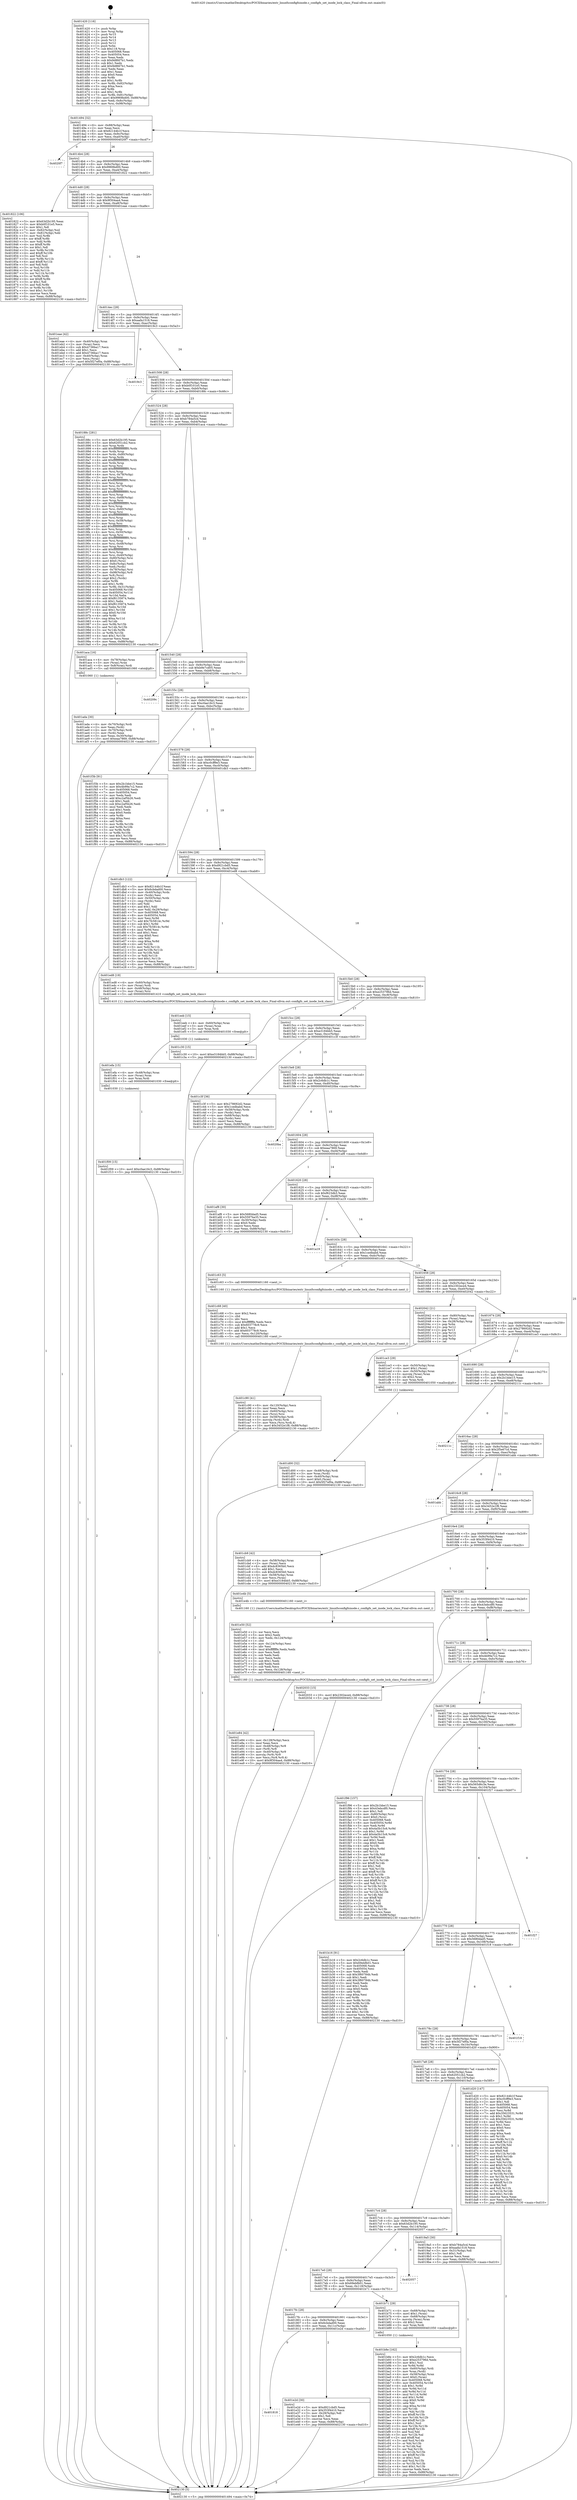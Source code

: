 digraph "0x401420" {
  label = "0x401420 (/mnt/c/Users/mathe/Desktop/tcc/POCII/binaries/extr_linuxfsconfigfsinode.c_configfs_set_inode_lock_class_Final-ollvm.out::main(0))"
  labelloc = "t"
  node[shape=record]

  Entry [label="",width=0.3,height=0.3,shape=circle,fillcolor=black,style=filled]
  "0x401494" [label="{
     0x401494 [32]\l
     | [instrs]\l
     &nbsp;&nbsp;0x401494 \<+6\>: mov -0x88(%rbp),%eax\l
     &nbsp;&nbsp;0x40149a \<+2\>: mov %eax,%ecx\l
     &nbsp;&nbsp;0x40149c \<+6\>: sub $0x82144b1f,%ecx\l
     &nbsp;&nbsp;0x4014a2 \<+6\>: mov %eax,-0x9c(%rbp)\l
     &nbsp;&nbsp;0x4014a8 \<+6\>: mov %ecx,-0xa0(%rbp)\l
     &nbsp;&nbsp;0x4014ae \<+6\>: je 00000000004020f7 \<main+0xcd7\>\l
  }"]
  "0x4020f7" [label="{
     0x4020f7\l
  }", style=dashed]
  "0x4014b4" [label="{
     0x4014b4 [28]\l
     | [instrs]\l
     &nbsp;&nbsp;0x4014b4 \<+5\>: jmp 00000000004014b9 \<main+0x99\>\l
     &nbsp;&nbsp;0x4014b9 \<+6\>: mov -0x9c(%rbp),%eax\l
     &nbsp;&nbsp;0x4014bf \<+5\>: sub $0x9969bd00,%eax\l
     &nbsp;&nbsp;0x4014c4 \<+6\>: mov %eax,-0xa4(%rbp)\l
     &nbsp;&nbsp;0x4014ca \<+6\>: je 0000000000401822 \<main+0x402\>\l
  }"]
  Exit [label="",width=0.3,height=0.3,shape=circle,fillcolor=black,style=filled,peripheries=2]
  "0x401822" [label="{
     0x401822 [106]\l
     | [instrs]\l
     &nbsp;&nbsp;0x401822 \<+5\>: mov $0x63d2b195,%eax\l
     &nbsp;&nbsp;0x401827 \<+5\>: mov $0xb0f101e5,%ecx\l
     &nbsp;&nbsp;0x40182c \<+2\>: mov $0x1,%dl\l
     &nbsp;&nbsp;0x40182e \<+7\>: mov -0x82(%rbp),%sil\l
     &nbsp;&nbsp;0x401835 \<+7\>: mov -0x81(%rbp),%dil\l
     &nbsp;&nbsp;0x40183c \<+3\>: mov %sil,%r8b\l
     &nbsp;&nbsp;0x40183f \<+4\>: xor $0xff,%r8b\l
     &nbsp;&nbsp;0x401843 \<+3\>: mov %dil,%r9b\l
     &nbsp;&nbsp;0x401846 \<+4\>: xor $0xff,%r9b\l
     &nbsp;&nbsp;0x40184a \<+3\>: xor $0x1,%dl\l
     &nbsp;&nbsp;0x40184d \<+3\>: mov %r8b,%r10b\l
     &nbsp;&nbsp;0x401850 \<+4\>: and $0xff,%r10b\l
     &nbsp;&nbsp;0x401854 \<+3\>: and %dl,%sil\l
     &nbsp;&nbsp;0x401857 \<+3\>: mov %r9b,%r11b\l
     &nbsp;&nbsp;0x40185a \<+4\>: and $0xff,%r11b\l
     &nbsp;&nbsp;0x40185e \<+3\>: and %dl,%dil\l
     &nbsp;&nbsp;0x401861 \<+3\>: or %sil,%r10b\l
     &nbsp;&nbsp;0x401864 \<+3\>: or %dil,%r11b\l
     &nbsp;&nbsp;0x401867 \<+3\>: xor %r11b,%r10b\l
     &nbsp;&nbsp;0x40186a \<+3\>: or %r9b,%r8b\l
     &nbsp;&nbsp;0x40186d \<+4\>: xor $0xff,%r8b\l
     &nbsp;&nbsp;0x401871 \<+3\>: or $0x1,%dl\l
     &nbsp;&nbsp;0x401874 \<+3\>: and %dl,%r8b\l
     &nbsp;&nbsp;0x401877 \<+3\>: or %r8b,%r10b\l
     &nbsp;&nbsp;0x40187a \<+4\>: test $0x1,%r10b\l
     &nbsp;&nbsp;0x40187e \<+3\>: cmovne %ecx,%eax\l
     &nbsp;&nbsp;0x401881 \<+6\>: mov %eax,-0x88(%rbp)\l
     &nbsp;&nbsp;0x401887 \<+5\>: jmp 0000000000402130 \<main+0xd10\>\l
  }"]
  "0x4014d0" [label="{
     0x4014d0 [28]\l
     | [instrs]\l
     &nbsp;&nbsp;0x4014d0 \<+5\>: jmp 00000000004014d5 \<main+0xb5\>\l
     &nbsp;&nbsp;0x4014d5 \<+6\>: mov -0x9c(%rbp),%eax\l
     &nbsp;&nbsp;0x4014db \<+5\>: sub $0x9f304aa4,%eax\l
     &nbsp;&nbsp;0x4014e0 \<+6\>: mov %eax,-0xa8(%rbp)\l
     &nbsp;&nbsp;0x4014e6 \<+6\>: je 0000000000401eae \<main+0xa8e\>\l
  }"]
  "0x402130" [label="{
     0x402130 [5]\l
     | [instrs]\l
     &nbsp;&nbsp;0x402130 \<+5\>: jmp 0000000000401494 \<main+0x74\>\l
  }"]
  "0x401420" [label="{
     0x401420 [116]\l
     | [instrs]\l
     &nbsp;&nbsp;0x401420 \<+1\>: push %rbp\l
     &nbsp;&nbsp;0x401421 \<+3\>: mov %rsp,%rbp\l
     &nbsp;&nbsp;0x401424 \<+2\>: push %r15\l
     &nbsp;&nbsp;0x401426 \<+2\>: push %r14\l
     &nbsp;&nbsp;0x401428 \<+2\>: push %r13\l
     &nbsp;&nbsp;0x40142a \<+2\>: push %r12\l
     &nbsp;&nbsp;0x40142c \<+1\>: push %rbx\l
     &nbsp;&nbsp;0x40142d \<+7\>: sub $0x118,%rsp\l
     &nbsp;&nbsp;0x401434 \<+7\>: mov 0x405068,%eax\l
     &nbsp;&nbsp;0x40143b \<+7\>: mov 0x405054,%ecx\l
     &nbsp;&nbsp;0x401442 \<+2\>: mov %eax,%edx\l
     &nbsp;&nbsp;0x401444 \<+6\>: sub $0x9d8fd7b1,%edx\l
     &nbsp;&nbsp;0x40144a \<+3\>: sub $0x1,%edx\l
     &nbsp;&nbsp;0x40144d \<+6\>: add $0x9d8fd7b1,%edx\l
     &nbsp;&nbsp;0x401453 \<+3\>: imul %edx,%eax\l
     &nbsp;&nbsp;0x401456 \<+3\>: and $0x1,%eax\l
     &nbsp;&nbsp;0x401459 \<+3\>: cmp $0x0,%eax\l
     &nbsp;&nbsp;0x40145c \<+4\>: sete %r8b\l
     &nbsp;&nbsp;0x401460 \<+4\>: and $0x1,%r8b\l
     &nbsp;&nbsp;0x401464 \<+7\>: mov %r8b,-0x82(%rbp)\l
     &nbsp;&nbsp;0x40146b \<+3\>: cmp $0xa,%ecx\l
     &nbsp;&nbsp;0x40146e \<+4\>: setl %r8b\l
     &nbsp;&nbsp;0x401472 \<+4\>: and $0x1,%r8b\l
     &nbsp;&nbsp;0x401476 \<+7\>: mov %r8b,-0x81(%rbp)\l
     &nbsp;&nbsp;0x40147d \<+10\>: movl $0x9969bd00,-0x88(%rbp)\l
     &nbsp;&nbsp;0x401487 \<+6\>: mov %edi,-0x8c(%rbp)\l
     &nbsp;&nbsp;0x40148d \<+7\>: mov %rsi,-0x98(%rbp)\l
  }"]
  "0x401f09" [label="{
     0x401f09 [15]\l
     | [instrs]\l
     &nbsp;&nbsp;0x401f09 \<+10\>: movl $0xc0ae16c3,-0x88(%rbp)\l
     &nbsp;&nbsp;0x401f13 \<+5\>: jmp 0000000000402130 \<main+0xd10\>\l
  }"]
  "0x401eae" [label="{
     0x401eae [42]\l
     | [instrs]\l
     &nbsp;&nbsp;0x401eae \<+4\>: mov -0x40(%rbp),%rax\l
     &nbsp;&nbsp;0x401eb2 \<+2\>: mov (%rax),%ecx\l
     &nbsp;&nbsp;0x401eb4 \<+6\>: sub $0x4736ba17,%ecx\l
     &nbsp;&nbsp;0x401eba \<+3\>: add $0x1,%ecx\l
     &nbsp;&nbsp;0x401ebd \<+6\>: add $0x4736ba17,%ecx\l
     &nbsp;&nbsp;0x401ec3 \<+4\>: mov -0x40(%rbp),%rax\l
     &nbsp;&nbsp;0x401ec7 \<+2\>: mov %ecx,(%rax)\l
     &nbsp;&nbsp;0x401ec9 \<+10\>: movl $0x5f27ef0a,-0x88(%rbp)\l
     &nbsp;&nbsp;0x401ed3 \<+5\>: jmp 0000000000402130 \<main+0xd10\>\l
  }"]
  "0x4014ec" [label="{
     0x4014ec [28]\l
     | [instrs]\l
     &nbsp;&nbsp;0x4014ec \<+5\>: jmp 00000000004014f1 \<main+0xd1\>\l
     &nbsp;&nbsp;0x4014f1 \<+6\>: mov -0x9c(%rbp),%eax\l
     &nbsp;&nbsp;0x4014f7 \<+5\>: sub $0xaafa1518,%eax\l
     &nbsp;&nbsp;0x4014fc \<+6\>: mov %eax,-0xac(%rbp)\l
     &nbsp;&nbsp;0x401502 \<+6\>: je 00000000004019c3 \<main+0x5a3\>\l
  }"]
  "0x401efa" [label="{
     0x401efa [15]\l
     | [instrs]\l
     &nbsp;&nbsp;0x401efa \<+4\>: mov -0x48(%rbp),%rax\l
     &nbsp;&nbsp;0x401efe \<+3\>: mov (%rax),%rax\l
     &nbsp;&nbsp;0x401f01 \<+3\>: mov %rax,%rdi\l
     &nbsp;&nbsp;0x401f04 \<+5\>: call 0000000000401030 \<free@plt\>\l
     | [calls]\l
     &nbsp;&nbsp;0x401030 \{1\} (unknown)\l
  }"]
  "0x4019c3" [label="{
     0x4019c3\l
  }", style=dashed]
  "0x401508" [label="{
     0x401508 [28]\l
     | [instrs]\l
     &nbsp;&nbsp;0x401508 \<+5\>: jmp 000000000040150d \<main+0xed\>\l
     &nbsp;&nbsp;0x40150d \<+6\>: mov -0x9c(%rbp),%eax\l
     &nbsp;&nbsp;0x401513 \<+5\>: sub $0xb0f101e5,%eax\l
     &nbsp;&nbsp;0x401518 \<+6\>: mov %eax,-0xb0(%rbp)\l
     &nbsp;&nbsp;0x40151e \<+6\>: je 000000000040188c \<main+0x46c\>\l
  }"]
  "0x401eeb" [label="{
     0x401eeb [15]\l
     | [instrs]\l
     &nbsp;&nbsp;0x401eeb \<+4\>: mov -0x60(%rbp),%rax\l
     &nbsp;&nbsp;0x401eef \<+3\>: mov (%rax),%rax\l
     &nbsp;&nbsp;0x401ef2 \<+3\>: mov %rax,%rdi\l
     &nbsp;&nbsp;0x401ef5 \<+5\>: call 0000000000401030 \<free@plt\>\l
     | [calls]\l
     &nbsp;&nbsp;0x401030 \{1\} (unknown)\l
  }"]
  "0x40188c" [label="{
     0x40188c [281]\l
     | [instrs]\l
     &nbsp;&nbsp;0x40188c \<+5\>: mov $0x63d2b195,%eax\l
     &nbsp;&nbsp;0x401891 \<+5\>: mov $0x62051cb2,%ecx\l
     &nbsp;&nbsp;0x401896 \<+3\>: mov %rsp,%rdx\l
     &nbsp;&nbsp;0x401899 \<+4\>: add $0xfffffffffffffff0,%rdx\l
     &nbsp;&nbsp;0x40189d \<+3\>: mov %rdx,%rsp\l
     &nbsp;&nbsp;0x4018a0 \<+4\>: mov %rdx,-0x80(%rbp)\l
     &nbsp;&nbsp;0x4018a4 \<+3\>: mov %rsp,%rdx\l
     &nbsp;&nbsp;0x4018a7 \<+4\>: add $0xfffffffffffffff0,%rdx\l
     &nbsp;&nbsp;0x4018ab \<+3\>: mov %rdx,%rsp\l
     &nbsp;&nbsp;0x4018ae \<+3\>: mov %rsp,%rsi\l
     &nbsp;&nbsp;0x4018b1 \<+4\>: add $0xfffffffffffffff0,%rsi\l
     &nbsp;&nbsp;0x4018b5 \<+3\>: mov %rsi,%rsp\l
     &nbsp;&nbsp;0x4018b8 \<+4\>: mov %rsi,-0x78(%rbp)\l
     &nbsp;&nbsp;0x4018bc \<+3\>: mov %rsp,%rsi\l
     &nbsp;&nbsp;0x4018bf \<+4\>: add $0xfffffffffffffff0,%rsi\l
     &nbsp;&nbsp;0x4018c3 \<+3\>: mov %rsi,%rsp\l
     &nbsp;&nbsp;0x4018c6 \<+4\>: mov %rsi,-0x70(%rbp)\l
     &nbsp;&nbsp;0x4018ca \<+3\>: mov %rsp,%rsi\l
     &nbsp;&nbsp;0x4018cd \<+4\>: add $0xfffffffffffffff0,%rsi\l
     &nbsp;&nbsp;0x4018d1 \<+3\>: mov %rsi,%rsp\l
     &nbsp;&nbsp;0x4018d4 \<+4\>: mov %rsi,-0x68(%rbp)\l
     &nbsp;&nbsp;0x4018d8 \<+3\>: mov %rsp,%rsi\l
     &nbsp;&nbsp;0x4018db \<+4\>: add $0xfffffffffffffff0,%rsi\l
     &nbsp;&nbsp;0x4018df \<+3\>: mov %rsi,%rsp\l
     &nbsp;&nbsp;0x4018e2 \<+4\>: mov %rsi,-0x60(%rbp)\l
     &nbsp;&nbsp;0x4018e6 \<+3\>: mov %rsp,%rsi\l
     &nbsp;&nbsp;0x4018e9 \<+4\>: add $0xfffffffffffffff0,%rsi\l
     &nbsp;&nbsp;0x4018ed \<+3\>: mov %rsi,%rsp\l
     &nbsp;&nbsp;0x4018f0 \<+4\>: mov %rsi,-0x58(%rbp)\l
     &nbsp;&nbsp;0x4018f4 \<+3\>: mov %rsp,%rsi\l
     &nbsp;&nbsp;0x4018f7 \<+4\>: add $0xfffffffffffffff0,%rsi\l
     &nbsp;&nbsp;0x4018fb \<+3\>: mov %rsi,%rsp\l
     &nbsp;&nbsp;0x4018fe \<+4\>: mov %rsi,-0x50(%rbp)\l
     &nbsp;&nbsp;0x401902 \<+3\>: mov %rsp,%rsi\l
     &nbsp;&nbsp;0x401905 \<+4\>: add $0xfffffffffffffff0,%rsi\l
     &nbsp;&nbsp;0x401909 \<+3\>: mov %rsi,%rsp\l
     &nbsp;&nbsp;0x40190c \<+4\>: mov %rsi,-0x48(%rbp)\l
     &nbsp;&nbsp;0x401910 \<+3\>: mov %rsp,%rsi\l
     &nbsp;&nbsp;0x401913 \<+4\>: add $0xfffffffffffffff0,%rsi\l
     &nbsp;&nbsp;0x401917 \<+3\>: mov %rsi,%rsp\l
     &nbsp;&nbsp;0x40191a \<+4\>: mov %rsi,-0x40(%rbp)\l
     &nbsp;&nbsp;0x40191e \<+4\>: mov -0x80(%rbp),%rsi\l
     &nbsp;&nbsp;0x401922 \<+6\>: movl $0x0,(%rsi)\l
     &nbsp;&nbsp;0x401928 \<+6\>: mov -0x8c(%rbp),%edi\l
     &nbsp;&nbsp;0x40192e \<+2\>: mov %edi,(%rdx)\l
     &nbsp;&nbsp;0x401930 \<+4\>: mov -0x78(%rbp),%rsi\l
     &nbsp;&nbsp;0x401934 \<+7\>: mov -0x98(%rbp),%r8\l
     &nbsp;&nbsp;0x40193b \<+3\>: mov %r8,(%rsi)\l
     &nbsp;&nbsp;0x40193e \<+3\>: cmpl $0x2,(%rdx)\l
     &nbsp;&nbsp;0x401941 \<+4\>: setne %r9b\l
     &nbsp;&nbsp;0x401945 \<+4\>: and $0x1,%r9b\l
     &nbsp;&nbsp;0x401949 \<+4\>: mov %r9b,-0x31(%rbp)\l
     &nbsp;&nbsp;0x40194d \<+8\>: mov 0x405068,%r10d\l
     &nbsp;&nbsp;0x401955 \<+8\>: mov 0x405054,%r11d\l
     &nbsp;&nbsp;0x40195d \<+3\>: mov %r10d,%ebx\l
     &nbsp;&nbsp;0x401960 \<+6\>: add $0xf6135874,%ebx\l
     &nbsp;&nbsp;0x401966 \<+3\>: sub $0x1,%ebx\l
     &nbsp;&nbsp;0x401969 \<+6\>: sub $0xf6135874,%ebx\l
     &nbsp;&nbsp;0x40196f \<+4\>: imul %ebx,%r10d\l
     &nbsp;&nbsp;0x401973 \<+4\>: and $0x1,%r10d\l
     &nbsp;&nbsp;0x401977 \<+4\>: cmp $0x0,%r10d\l
     &nbsp;&nbsp;0x40197b \<+4\>: sete %r9b\l
     &nbsp;&nbsp;0x40197f \<+4\>: cmp $0xa,%r11d\l
     &nbsp;&nbsp;0x401983 \<+4\>: setl %r14b\l
     &nbsp;&nbsp;0x401987 \<+3\>: mov %r9b,%r15b\l
     &nbsp;&nbsp;0x40198a \<+3\>: and %r14b,%r15b\l
     &nbsp;&nbsp;0x40198d \<+3\>: xor %r14b,%r9b\l
     &nbsp;&nbsp;0x401990 \<+3\>: or %r9b,%r15b\l
     &nbsp;&nbsp;0x401993 \<+4\>: test $0x1,%r15b\l
     &nbsp;&nbsp;0x401997 \<+3\>: cmovne %ecx,%eax\l
     &nbsp;&nbsp;0x40199a \<+6\>: mov %eax,-0x88(%rbp)\l
     &nbsp;&nbsp;0x4019a0 \<+5\>: jmp 0000000000402130 \<main+0xd10\>\l
  }"]
  "0x401524" [label="{
     0x401524 [28]\l
     | [instrs]\l
     &nbsp;&nbsp;0x401524 \<+5\>: jmp 0000000000401529 \<main+0x109\>\l
     &nbsp;&nbsp;0x401529 \<+6\>: mov -0x9c(%rbp),%eax\l
     &nbsp;&nbsp;0x40152f \<+5\>: sub $0xb784a5cd,%eax\l
     &nbsp;&nbsp;0x401534 \<+6\>: mov %eax,-0xb4(%rbp)\l
     &nbsp;&nbsp;0x40153a \<+6\>: je 0000000000401aca \<main+0x6aa\>\l
  }"]
  "0x401e84" [label="{
     0x401e84 [42]\l
     | [instrs]\l
     &nbsp;&nbsp;0x401e84 \<+6\>: mov -0x128(%rbp),%ecx\l
     &nbsp;&nbsp;0x401e8a \<+3\>: imul %eax,%ecx\l
     &nbsp;&nbsp;0x401e8d \<+4\>: mov -0x48(%rbp),%r8\l
     &nbsp;&nbsp;0x401e91 \<+3\>: mov (%r8),%r8\l
     &nbsp;&nbsp;0x401e94 \<+4\>: mov -0x40(%rbp),%r9\l
     &nbsp;&nbsp;0x401e98 \<+3\>: movslq (%r9),%r9\l
     &nbsp;&nbsp;0x401e9b \<+4\>: mov %ecx,(%r8,%r9,4)\l
     &nbsp;&nbsp;0x401e9f \<+10\>: movl $0x9f304aa4,-0x88(%rbp)\l
     &nbsp;&nbsp;0x401ea9 \<+5\>: jmp 0000000000402130 \<main+0xd10\>\l
  }"]
  "0x401e50" [label="{
     0x401e50 [52]\l
     | [instrs]\l
     &nbsp;&nbsp;0x401e50 \<+2\>: xor %ecx,%ecx\l
     &nbsp;&nbsp;0x401e52 \<+5\>: mov $0x2,%edx\l
     &nbsp;&nbsp;0x401e57 \<+6\>: mov %edx,-0x124(%rbp)\l
     &nbsp;&nbsp;0x401e5d \<+1\>: cltd\l
     &nbsp;&nbsp;0x401e5e \<+6\>: mov -0x124(%rbp),%esi\l
     &nbsp;&nbsp;0x401e64 \<+2\>: idiv %esi\l
     &nbsp;&nbsp;0x401e66 \<+6\>: imul $0xfffffffe,%edx,%edx\l
     &nbsp;&nbsp;0x401e6c \<+2\>: mov %ecx,%edi\l
     &nbsp;&nbsp;0x401e6e \<+2\>: sub %edx,%edi\l
     &nbsp;&nbsp;0x401e70 \<+2\>: mov %ecx,%edx\l
     &nbsp;&nbsp;0x401e72 \<+3\>: sub $0x1,%edx\l
     &nbsp;&nbsp;0x401e75 \<+2\>: add %edx,%edi\l
     &nbsp;&nbsp;0x401e77 \<+2\>: sub %edi,%ecx\l
     &nbsp;&nbsp;0x401e79 \<+6\>: mov %ecx,-0x128(%rbp)\l
     &nbsp;&nbsp;0x401e7f \<+5\>: call 0000000000401160 \<next_i\>\l
     | [calls]\l
     &nbsp;&nbsp;0x401160 \{1\} (/mnt/c/Users/mathe/Desktop/tcc/POCII/binaries/extr_linuxfsconfigfsinode.c_configfs_set_inode_lock_class_Final-ollvm.out::next_i)\l
  }"]
  "0x401aca" [label="{
     0x401aca [16]\l
     | [instrs]\l
     &nbsp;&nbsp;0x401aca \<+4\>: mov -0x78(%rbp),%rax\l
     &nbsp;&nbsp;0x401ace \<+3\>: mov (%rax),%rax\l
     &nbsp;&nbsp;0x401ad1 \<+4\>: mov 0x8(%rax),%rdi\l
     &nbsp;&nbsp;0x401ad5 \<+5\>: call 0000000000401060 \<atoi@plt\>\l
     | [calls]\l
     &nbsp;&nbsp;0x401060 \{1\} (unknown)\l
  }"]
  "0x401540" [label="{
     0x401540 [28]\l
     | [instrs]\l
     &nbsp;&nbsp;0x401540 \<+5\>: jmp 0000000000401545 \<main+0x125\>\l
     &nbsp;&nbsp;0x401545 \<+6\>: mov -0x9c(%rbp),%eax\l
     &nbsp;&nbsp;0x40154b \<+5\>: sub $0xb9e7cd05,%eax\l
     &nbsp;&nbsp;0x401550 \<+6\>: mov %eax,-0xb8(%rbp)\l
     &nbsp;&nbsp;0x401556 \<+6\>: je 000000000040209c \<main+0xc7c\>\l
  }"]
  "0x401818" [label="{
     0x401818\l
  }", style=dashed]
  "0x40209c" [label="{
     0x40209c\l
  }", style=dashed]
  "0x40155c" [label="{
     0x40155c [28]\l
     | [instrs]\l
     &nbsp;&nbsp;0x40155c \<+5\>: jmp 0000000000401561 \<main+0x141\>\l
     &nbsp;&nbsp;0x401561 \<+6\>: mov -0x9c(%rbp),%eax\l
     &nbsp;&nbsp;0x401567 \<+5\>: sub $0xc0ae16c3,%eax\l
     &nbsp;&nbsp;0x40156c \<+6\>: mov %eax,-0xbc(%rbp)\l
     &nbsp;&nbsp;0x401572 \<+6\>: je 0000000000401f3b \<main+0xb1b\>\l
  }"]
  "0x401e2d" [label="{
     0x401e2d [30]\l
     | [instrs]\l
     &nbsp;&nbsp;0x401e2d \<+5\>: mov $0xd921cbd5,%eax\l
     &nbsp;&nbsp;0x401e32 \<+5\>: mov $0x353f4410,%ecx\l
     &nbsp;&nbsp;0x401e37 \<+3\>: mov -0x29(%rbp),%dl\l
     &nbsp;&nbsp;0x401e3a \<+3\>: test $0x1,%dl\l
     &nbsp;&nbsp;0x401e3d \<+3\>: cmovne %ecx,%eax\l
     &nbsp;&nbsp;0x401e40 \<+6\>: mov %eax,-0x88(%rbp)\l
     &nbsp;&nbsp;0x401e46 \<+5\>: jmp 0000000000402130 \<main+0xd10\>\l
  }"]
  "0x401f3b" [label="{
     0x401f3b [91]\l
     | [instrs]\l
     &nbsp;&nbsp;0x401f3b \<+5\>: mov $0x2b1bbe15,%eax\l
     &nbsp;&nbsp;0x401f40 \<+5\>: mov $0x4b99a7c2,%ecx\l
     &nbsp;&nbsp;0x401f45 \<+7\>: mov 0x405068,%edx\l
     &nbsp;&nbsp;0x401f4c \<+7\>: mov 0x405054,%esi\l
     &nbsp;&nbsp;0x401f53 \<+2\>: mov %edx,%edi\l
     &nbsp;&nbsp;0x401f55 \<+6\>: add $0xc2af5b26,%edi\l
     &nbsp;&nbsp;0x401f5b \<+3\>: sub $0x1,%edi\l
     &nbsp;&nbsp;0x401f5e \<+6\>: sub $0xc2af5b26,%edi\l
     &nbsp;&nbsp;0x401f64 \<+3\>: imul %edi,%edx\l
     &nbsp;&nbsp;0x401f67 \<+3\>: and $0x1,%edx\l
     &nbsp;&nbsp;0x401f6a \<+3\>: cmp $0x0,%edx\l
     &nbsp;&nbsp;0x401f6d \<+4\>: sete %r8b\l
     &nbsp;&nbsp;0x401f71 \<+3\>: cmp $0xa,%esi\l
     &nbsp;&nbsp;0x401f74 \<+4\>: setl %r9b\l
     &nbsp;&nbsp;0x401f78 \<+3\>: mov %r8b,%r10b\l
     &nbsp;&nbsp;0x401f7b \<+3\>: and %r9b,%r10b\l
     &nbsp;&nbsp;0x401f7e \<+3\>: xor %r9b,%r8b\l
     &nbsp;&nbsp;0x401f81 \<+3\>: or %r8b,%r10b\l
     &nbsp;&nbsp;0x401f84 \<+4\>: test $0x1,%r10b\l
     &nbsp;&nbsp;0x401f88 \<+3\>: cmovne %ecx,%eax\l
     &nbsp;&nbsp;0x401f8b \<+6\>: mov %eax,-0x88(%rbp)\l
     &nbsp;&nbsp;0x401f91 \<+5\>: jmp 0000000000402130 \<main+0xd10\>\l
  }"]
  "0x401578" [label="{
     0x401578 [28]\l
     | [instrs]\l
     &nbsp;&nbsp;0x401578 \<+5\>: jmp 000000000040157d \<main+0x15d\>\l
     &nbsp;&nbsp;0x40157d \<+6\>: mov -0x9c(%rbp),%eax\l
     &nbsp;&nbsp;0x401583 \<+5\>: sub $0xc0cff9e3,%eax\l
     &nbsp;&nbsp;0x401588 \<+6\>: mov %eax,-0xc0(%rbp)\l
     &nbsp;&nbsp;0x40158e \<+6\>: je 0000000000401db3 \<main+0x993\>\l
  }"]
  "0x401d00" [label="{
     0x401d00 [32]\l
     | [instrs]\l
     &nbsp;&nbsp;0x401d00 \<+4\>: mov -0x48(%rbp),%rdi\l
     &nbsp;&nbsp;0x401d04 \<+3\>: mov %rax,(%rdi)\l
     &nbsp;&nbsp;0x401d07 \<+4\>: mov -0x40(%rbp),%rax\l
     &nbsp;&nbsp;0x401d0b \<+6\>: movl $0x0,(%rax)\l
     &nbsp;&nbsp;0x401d11 \<+10\>: movl $0x5f27ef0a,-0x88(%rbp)\l
     &nbsp;&nbsp;0x401d1b \<+5\>: jmp 0000000000402130 \<main+0xd10\>\l
  }"]
  "0x401db3" [label="{
     0x401db3 [122]\l
     | [instrs]\l
     &nbsp;&nbsp;0x401db3 \<+5\>: mov $0x82144b1f,%eax\l
     &nbsp;&nbsp;0x401db8 \<+5\>: mov $0x6cbdad00,%ecx\l
     &nbsp;&nbsp;0x401dbd \<+4\>: mov -0x40(%rbp),%rdx\l
     &nbsp;&nbsp;0x401dc1 \<+2\>: mov (%rdx),%esi\l
     &nbsp;&nbsp;0x401dc3 \<+4\>: mov -0x50(%rbp),%rdx\l
     &nbsp;&nbsp;0x401dc7 \<+2\>: cmp (%rdx),%esi\l
     &nbsp;&nbsp;0x401dc9 \<+4\>: setl %dil\l
     &nbsp;&nbsp;0x401dcd \<+4\>: and $0x1,%dil\l
     &nbsp;&nbsp;0x401dd1 \<+4\>: mov %dil,-0x29(%rbp)\l
     &nbsp;&nbsp;0x401dd5 \<+7\>: mov 0x405068,%esi\l
     &nbsp;&nbsp;0x401ddc \<+8\>: mov 0x405054,%r8d\l
     &nbsp;&nbsp;0x401de4 \<+3\>: mov %esi,%r9d\l
     &nbsp;&nbsp;0x401de7 \<+7\>: add $0x7fc5814c,%r9d\l
     &nbsp;&nbsp;0x401dee \<+4\>: sub $0x1,%r9d\l
     &nbsp;&nbsp;0x401df2 \<+7\>: sub $0x7fc5814c,%r9d\l
     &nbsp;&nbsp;0x401df9 \<+4\>: imul %r9d,%esi\l
     &nbsp;&nbsp;0x401dfd \<+3\>: and $0x1,%esi\l
     &nbsp;&nbsp;0x401e00 \<+3\>: cmp $0x0,%esi\l
     &nbsp;&nbsp;0x401e03 \<+4\>: sete %dil\l
     &nbsp;&nbsp;0x401e07 \<+4\>: cmp $0xa,%r8d\l
     &nbsp;&nbsp;0x401e0b \<+4\>: setl %r10b\l
     &nbsp;&nbsp;0x401e0f \<+3\>: mov %dil,%r11b\l
     &nbsp;&nbsp;0x401e12 \<+3\>: and %r10b,%r11b\l
     &nbsp;&nbsp;0x401e15 \<+3\>: xor %r10b,%dil\l
     &nbsp;&nbsp;0x401e18 \<+3\>: or %dil,%r11b\l
     &nbsp;&nbsp;0x401e1b \<+4\>: test $0x1,%r11b\l
     &nbsp;&nbsp;0x401e1f \<+3\>: cmovne %ecx,%eax\l
     &nbsp;&nbsp;0x401e22 \<+6\>: mov %eax,-0x88(%rbp)\l
     &nbsp;&nbsp;0x401e28 \<+5\>: jmp 0000000000402130 \<main+0xd10\>\l
  }"]
  "0x401594" [label="{
     0x401594 [28]\l
     | [instrs]\l
     &nbsp;&nbsp;0x401594 \<+5\>: jmp 0000000000401599 \<main+0x179\>\l
     &nbsp;&nbsp;0x401599 \<+6\>: mov -0x9c(%rbp),%eax\l
     &nbsp;&nbsp;0x40159f \<+5\>: sub $0xd921cbd5,%eax\l
     &nbsp;&nbsp;0x4015a4 \<+6\>: mov %eax,-0xc4(%rbp)\l
     &nbsp;&nbsp;0x4015aa \<+6\>: je 0000000000401ed8 \<main+0xab8\>\l
  }"]
  "0x401c90" [label="{
     0x401c90 [41]\l
     | [instrs]\l
     &nbsp;&nbsp;0x401c90 \<+6\>: mov -0x120(%rbp),%ecx\l
     &nbsp;&nbsp;0x401c96 \<+3\>: imul %eax,%ecx\l
     &nbsp;&nbsp;0x401c99 \<+4\>: mov -0x60(%rbp),%rsi\l
     &nbsp;&nbsp;0x401c9d \<+3\>: mov (%rsi),%rsi\l
     &nbsp;&nbsp;0x401ca0 \<+4\>: mov -0x58(%rbp),%rdi\l
     &nbsp;&nbsp;0x401ca4 \<+3\>: movslq (%rdi),%rdi\l
     &nbsp;&nbsp;0x401ca7 \<+3\>: mov %ecx,(%rsi,%rdi,4)\l
     &nbsp;&nbsp;0x401caa \<+10\>: movl $0x3452e1f8,-0x88(%rbp)\l
     &nbsp;&nbsp;0x401cb4 \<+5\>: jmp 0000000000402130 \<main+0xd10\>\l
  }"]
  "0x401ed8" [label="{
     0x401ed8 [19]\l
     | [instrs]\l
     &nbsp;&nbsp;0x401ed8 \<+4\>: mov -0x60(%rbp),%rax\l
     &nbsp;&nbsp;0x401edc \<+3\>: mov (%rax),%rdi\l
     &nbsp;&nbsp;0x401edf \<+4\>: mov -0x48(%rbp),%rax\l
     &nbsp;&nbsp;0x401ee3 \<+3\>: mov (%rax),%rsi\l
     &nbsp;&nbsp;0x401ee6 \<+5\>: call 0000000000401410 \<configfs_set_inode_lock_class\>\l
     | [calls]\l
     &nbsp;&nbsp;0x401410 \{1\} (/mnt/c/Users/mathe/Desktop/tcc/POCII/binaries/extr_linuxfsconfigfsinode.c_configfs_set_inode_lock_class_Final-ollvm.out::configfs_set_inode_lock_class)\l
  }"]
  "0x4015b0" [label="{
     0x4015b0 [28]\l
     | [instrs]\l
     &nbsp;&nbsp;0x4015b0 \<+5\>: jmp 00000000004015b5 \<main+0x195\>\l
     &nbsp;&nbsp;0x4015b5 \<+6\>: mov -0x9c(%rbp),%eax\l
     &nbsp;&nbsp;0x4015bb \<+5\>: sub $0xe253796d,%eax\l
     &nbsp;&nbsp;0x4015c0 \<+6\>: mov %eax,-0xc8(%rbp)\l
     &nbsp;&nbsp;0x4015c6 \<+6\>: je 0000000000401c30 \<main+0x810\>\l
  }"]
  "0x401c68" [label="{
     0x401c68 [40]\l
     | [instrs]\l
     &nbsp;&nbsp;0x401c68 \<+5\>: mov $0x2,%ecx\l
     &nbsp;&nbsp;0x401c6d \<+1\>: cltd\l
     &nbsp;&nbsp;0x401c6e \<+2\>: idiv %ecx\l
     &nbsp;&nbsp;0x401c70 \<+6\>: imul $0xfffffffe,%edx,%ecx\l
     &nbsp;&nbsp;0x401c76 \<+6\>: sub $0x603778c9,%ecx\l
     &nbsp;&nbsp;0x401c7c \<+3\>: add $0x1,%ecx\l
     &nbsp;&nbsp;0x401c7f \<+6\>: add $0x603778c9,%ecx\l
     &nbsp;&nbsp;0x401c85 \<+6\>: mov %ecx,-0x120(%rbp)\l
     &nbsp;&nbsp;0x401c8b \<+5\>: call 0000000000401160 \<next_i\>\l
     | [calls]\l
     &nbsp;&nbsp;0x401160 \{1\} (/mnt/c/Users/mathe/Desktop/tcc/POCII/binaries/extr_linuxfsconfigfsinode.c_configfs_set_inode_lock_class_Final-ollvm.out::next_i)\l
  }"]
  "0x401c30" [label="{
     0x401c30 [15]\l
     | [instrs]\l
     &nbsp;&nbsp;0x401c30 \<+10\>: movl $0xe3184bb5,-0x88(%rbp)\l
     &nbsp;&nbsp;0x401c3a \<+5\>: jmp 0000000000402130 \<main+0xd10\>\l
  }"]
  "0x4015cc" [label="{
     0x4015cc [28]\l
     | [instrs]\l
     &nbsp;&nbsp;0x4015cc \<+5\>: jmp 00000000004015d1 \<main+0x1b1\>\l
     &nbsp;&nbsp;0x4015d1 \<+6\>: mov -0x9c(%rbp),%eax\l
     &nbsp;&nbsp;0x4015d7 \<+5\>: sub $0xe3184bb5,%eax\l
     &nbsp;&nbsp;0x4015dc \<+6\>: mov %eax,-0xcc(%rbp)\l
     &nbsp;&nbsp;0x4015e2 \<+6\>: je 0000000000401c3f \<main+0x81f\>\l
  }"]
  "0x401b8e" [label="{
     0x401b8e [162]\l
     | [instrs]\l
     &nbsp;&nbsp;0x401b8e \<+5\>: mov $0x2c6db1c,%ecx\l
     &nbsp;&nbsp;0x401b93 \<+5\>: mov $0xe253796d,%edx\l
     &nbsp;&nbsp;0x401b98 \<+3\>: mov $0x1,%sil\l
     &nbsp;&nbsp;0x401b9b \<+3\>: xor %r8d,%r8d\l
     &nbsp;&nbsp;0x401b9e \<+4\>: mov -0x60(%rbp),%rdi\l
     &nbsp;&nbsp;0x401ba2 \<+3\>: mov %rax,(%rdi)\l
     &nbsp;&nbsp;0x401ba5 \<+4\>: mov -0x58(%rbp),%rax\l
     &nbsp;&nbsp;0x401ba9 \<+6\>: movl $0x0,(%rax)\l
     &nbsp;&nbsp;0x401baf \<+8\>: mov 0x405068,%r9d\l
     &nbsp;&nbsp;0x401bb7 \<+8\>: mov 0x405054,%r10d\l
     &nbsp;&nbsp;0x401bbf \<+4\>: sub $0x1,%r8d\l
     &nbsp;&nbsp;0x401bc3 \<+3\>: mov %r9d,%r11d\l
     &nbsp;&nbsp;0x401bc6 \<+3\>: add %r8d,%r11d\l
     &nbsp;&nbsp;0x401bc9 \<+4\>: imul %r11d,%r9d\l
     &nbsp;&nbsp;0x401bcd \<+4\>: and $0x1,%r9d\l
     &nbsp;&nbsp;0x401bd1 \<+4\>: cmp $0x0,%r9d\l
     &nbsp;&nbsp;0x401bd5 \<+3\>: sete %bl\l
     &nbsp;&nbsp;0x401bd8 \<+4\>: cmp $0xa,%r10d\l
     &nbsp;&nbsp;0x401bdc \<+4\>: setl %r14b\l
     &nbsp;&nbsp;0x401be0 \<+3\>: mov %bl,%r15b\l
     &nbsp;&nbsp;0x401be3 \<+4\>: xor $0xff,%r15b\l
     &nbsp;&nbsp;0x401be7 \<+3\>: mov %r14b,%r12b\l
     &nbsp;&nbsp;0x401bea \<+4\>: xor $0xff,%r12b\l
     &nbsp;&nbsp;0x401bee \<+4\>: xor $0x1,%sil\l
     &nbsp;&nbsp;0x401bf2 \<+3\>: mov %r15b,%r13b\l
     &nbsp;&nbsp;0x401bf5 \<+4\>: and $0xff,%r13b\l
     &nbsp;&nbsp;0x401bf9 \<+3\>: and %sil,%bl\l
     &nbsp;&nbsp;0x401bfc \<+3\>: mov %r12b,%al\l
     &nbsp;&nbsp;0x401bff \<+2\>: and $0xff,%al\l
     &nbsp;&nbsp;0x401c01 \<+3\>: and %sil,%r14b\l
     &nbsp;&nbsp;0x401c04 \<+3\>: or %bl,%r13b\l
     &nbsp;&nbsp;0x401c07 \<+3\>: or %r14b,%al\l
     &nbsp;&nbsp;0x401c0a \<+3\>: xor %al,%r13b\l
     &nbsp;&nbsp;0x401c0d \<+3\>: or %r12b,%r15b\l
     &nbsp;&nbsp;0x401c10 \<+4\>: xor $0xff,%r15b\l
     &nbsp;&nbsp;0x401c14 \<+4\>: or $0x1,%sil\l
     &nbsp;&nbsp;0x401c18 \<+3\>: and %sil,%r15b\l
     &nbsp;&nbsp;0x401c1b \<+3\>: or %r15b,%r13b\l
     &nbsp;&nbsp;0x401c1e \<+4\>: test $0x1,%r13b\l
     &nbsp;&nbsp;0x401c22 \<+3\>: cmovne %edx,%ecx\l
     &nbsp;&nbsp;0x401c25 \<+6\>: mov %ecx,-0x88(%rbp)\l
     &nbsp;&nbsp;0x401c2b \<+5\>: jmp 0000000000402130 \<main+0xd10\>\l
  }"]
  "0x401c3f" [label="{
     0x401c3f [36]\l
     | [instrs]\l
     &nbsp;&nbsp;0x401c3f \<+5\>: mov $0x278692d2,%eax\l
     &nbsp;&nbsp;0x401c44 \<+5\>: mov $0x1cedbabd,%ecx\l
     &nbsp;&nbsp;0x401c49 \<+4\>: mov -0x58(%rbp),%rdx\l
     &nbsp;&nbsp;0x401c4d \<+2\>: mov (%rdx),%esi\l
     &nbsp;&nbsp;0x401c4f \<+4\>: mov -0x68(%rbp),%rdx\l
     &nbsp;&nbsp;0x401c53 \<+2\>: cmp (%rdx),%esi\l
     &nbsp;&nbsp;0x401c55 \<+3\>: cmovl %ecx,%eax\l
     &nbsp;&nbsp;0x401c58 \<+6\>: mov %eax,-0x88(%rbp)\l
     &nbsp;&nbsp;0x401c5e \<+5\>: jmp 0000000000402130 \<main+0xd10\>\l
  }"]
  "0x4015e8" [label="{
     0x4015e8 [28]\l
     | [instrs]\l
     &nbsp;&nbsp;0x4015e8 \<+5\>: jmp 00000000004015ed \<main+0x1cd\>\l
     &nbsp;&nbsp;0x4015ed \<+6\>: mov -0x9c(%rbp),%eax\l
     &nbsp;&nbsp;0x4015f3 \<+5\>: sub $0x2c6db1c,%eax\l
     &nbsp;&nbsp;0x4015f8 \<+6\>: mov %eax,-0xd0(%rbp)\l
     &nbsp;&nbsp;0x4015fe \<+6\>: je 00000000004020ba \<main+0xc9a\>\l
  }"]
  "0x4017fc" [label="{
     0x4017fc [28]\l
     | [instrs]\l
     &nbsp;&nbsp;0x4017fc \<+5\>: jmp 0000000000401801 \<main+0x3e1\>\l
     &nbsp;&nbsp;0x401801 \<+6\>: mov -0x9c(%rbp),%eax\l
     &nbsp;&nbsp;0x401807 \<+5\>: sub $0x6cbdad00,%eax\l
     &nbsp;&nbsp;0x40180c \<+6\>: mov %eax,-0x11c(%rbp)\l
     &nbsp;&nbsp;0x401812 \<+6\>: je 0000000000401e2d \<main+0xa0d\>\l
  }"]
  "0x4020ba" [label="{
     0x4020ba\l
  }", style=dashed]
  "0x401604" [label="{
     0x401604 [28]\l
     | [instrs]\l
     &nbsp;&nbsp;0x401604 \<+5\>: jmp 0000000000401609 \<main+0x1e9\>\l
     &nbsp;&nbsp;0x401609 \<+6\>: mov -0x9c(%rbp),%eax\l
     &nbsp;&nbsp;0x40160f \<+5\>: sub $0xeaa7869,%eax\l
     &nbsp;&nbsp;0x401614 \<+6\>: mov %eax,-0xd4(%rbp)\l
     &nbsp;&nbsp;0x40161a \<+6\>: je 0000000000401af8 \<main+0x6d8\>\l
  }"]
  "0x401b71" [label="{
     0x401b71 [29]\l
     | [instrs]\l
     &nbsp;&nbsp;0x401b71 \<+4\>: mov -0x68(%rbp),%rax\l
     &nbsp;&nbsp;0x401b75 \<+6\>: movl $0x1,(%rax)\l
     &nbsp;&nbsp;0x401b7b \<+4\>: mov -0x68(%rbp),%rax\l
     &nbsp;&nbsp;0x401b7f \<+3\>: movslq (%rax),%rax\l
     &nbsp;&nbsp;0x401b82 \<+4\>: shl $0x2,%rax\l
     &nbsp;&nbsp;0x401b86 \<+3\>: mov %rax,%rdi\l
     &nbsp;&nbsp;0x401b89 \<+5\>: call 0000000000401050 \<malloc@plt\>\l
     | [calls]\l
     &nbsp;&nbsp;0x401050 \{1\} (unknown)\l
  }"]
  "0x401af8" [label="{
     0x401af8 [30]\l
     | [instrs]\l
     &nbsp;&nbsp;0x401af8 \<+5\>: mov $0x5680dad5,%eax\l
     &nbsp;&nbsp;0x401afd \<+5\>: mov $0x5597ba35,%ecx\l
     &nbsp;&nbsp;0x401b02 \<+3\>: mov -0x30(%rbp),%edx\l
     &nbsp;&nbsp;0x401b05 \<+3\>: cmp $0x0,%edx\l
     &nbsp;&nbsp;0x401b08 \<+3\>: cmove %ecx,%eax\l
     &nbsp;&nbsp;0x401b0b \<+6\>: mov %eax,-0x88(%rbp)\l
     &nbsp;&nbsp;0x401b11 \<+5\>: jmp 0000000000402130 \<main+0xd10\>\l
  }"]
  "0x401620" [label="{
     0x401620 [28]\l
     | [instrs]\l
     &nbsp;&nbsp;0x401620 \<+5\>: jmp 0000000000401625 \<main+0x205\>\l
     &nbsp;&nbsp;0x401625 \<+6\>: mov -0x9c(%rbp),%eax\l
     &nbsp;&nbsp;0x40162b \<+5\>: sub $0xf623db3,%eax\l
     &nbsp;&nbsp;0x401630 \<+6\>: mov %eax,-0xd8(%rbp)\l
     &nbsp;&nbsp;0x401636 \<+6\>: je 0000000000401a19 \<main+0x5f9\>\l
  }"]
  "0x4017e0" [label="{
     0x4017e0 [28]\l
     | [instrs]\l
     &nbsp;&nbsp;0x4017e0 \<+5\>: jmp 00000000004017e5 \<main+0x3c5\>\l
     &nbsp;&nbsp;0x4017e5 \<+6\>: mov -0x9c(%rbp),%eax\l
     &nbsp;&nbsp;0x4017eb \<+5\>: sub $0x69ebfb01,%eax\l
     &nbsp;&nbsp;0x4017f0 \<+6\>: mov %eax,-0x118(%rbp)\l
     &nbsp;&nbsp;0x4017f6 \<+6\>: je 0000000000401b71 \<main+0x751\>\l
  }"]
  "0x401a19" [label="{
     0x401a19\l
  }", style=dashed]
  "0x40163c" [label="{
     0x40163c [28]\l
     | [instrs]\l
     &nbsp;&nbsp;0x40163c \<+5\>: jmp 0000000000401641 \<main+0x221\>\l
     &nbsp;&nbsp;0x401641 \<+6\>: mov -0x9c(%rbp),%eax\l
     &nbsp;&nbsp;0x401647 \<+5\>: sub $0x1cedbabd,%eax\l
     &nbsp;&nbsp;0x40164c \<+6\>: mov %eax,-0xdc(%rbp)\l
     &nbsp;&nbsp;0x401652 \<+6\>: je 0000000000401c63 \<main+0x843\>\l
  }"]
  "0x402057" [label="{
     0x402057\l
  }", style=dashed]
  "0x401c63" [label="{
     0x401c63 [5]\l
     | [instrs]\l
     &nbsp;&nbsp;0x401c63 \<+5\>: call 0000000000401160 \<next_i\>\l
     | [calls]\l
     &nbsp;&nbsp;0x401160 \{1\} (/mnt/c/Users/mathe/Desktop/tcc/POCII/binaries/extr_linuxfsconfigfsinode.c_configfs_set_inode_lock_class_Final-ollvm.out::next_i)\l
  }"]
  "0x401658" [label="{
     0x401658 [28]\l
     | [instrs]\l
     &nbsp;&nbsp;0x401658 \<+5\>: jmp 000000000040165d \<main+0x23d\>\l
     &nbsp;&nbsp;0x40165d \<+6\>: mov -0x9c(%rbp),%eax\l
     &nbsp;&nbsp;0x401663 \<+5\>: sub $0x2302ece4,%eax\l
     &nbsp;&nbsp;0x401668 \<+6\>: mov %eax,-0xe0(%rbp)\l
     &nbsp;&nbsp;0x40166e \<+6\>: je 0000000000402042 \<main+0xc22\>\l
  }"]
  "0x401ada" [label="{
     0x401ada [30]\l
     | [instrs]\l
     &nbsp;&nbsp;0x401ada \<+4\>: mov -0x70(%rbp),%rdi\l
     &nbsp;&nbsp;0x401ade \<+2\>: mov %eax,(%rdi)\l
     &nbsp;&nbsp;0x401ae0 \<+4\>: mov -0x70(%rbp),%rdi\l
     &nbsp;&nbsp;0x401ae4 \<+2\>: mov (%rdi),%eax\l
     &nbsp;&nbsp;0x401ae6 \<+3\>: mov %eax,-0x30(%rbp)\l
     &nbsp;&nbsp;0x401ae9 \<+10\>: movl $0xeaa7869,-0x88(%rbp)\l
     &nbsp;&nbsp;0x401af3 \<+5\>: jmp 0000000000402130 \<main+0xd10\>\l
  }"]
  "0x402042" [label="{
     0x402042 [21]\l
     | [instrs]\l
     &nbsp;&nbsp;0x402042 \<+4\>: mov -0x80(%rbp),%rax\l
     &nbsp;&nbsp;0x402046 \<+2\>: mov (%rax),%eax\l
     &nbsp;&nbsp;0x402048 \<+4\>: lea -0x28(%rbp),%rsp\l
     &nbsp;&nbsp;0x40204c \<+1\>: pop %rbx\l
     &nbsp;&nbsp;0x40204d \<+2\>: pop %r12\l
     &nbsp;&nbsp;0x40204f \<+2\>: pop %r13\l
     &nbsp;&nbsp;0x402051 \<+2\>: pop %r14\l
     &nbsp;&nbsp;0x402053 \<+2\>: pop %r15\l
     &nbsp;&nbsp;0x402055 \<+1\>: pop %rbp\l
     &nbsp;&nbsp;0x402056 \<+1\>: ret\l
  }"]
  "0x401674" [label="{
     0x401674 [28]\l
     | [instrs]\l
     &nbsp;&nbsp;0x401674 \<+5\>: jmp 0000000000401679 \<main+0x259\>\l
     &nbsp;&nbsp;0x401679 \<+6\>: mov -0x9c(%rbp),%eax\l
     &nbsp;&nbsp;0x40167f \<+5\>: sub $0x278692d2,%eax\l
     &nbsp;&nbsp;0x401684 \<+6\>: mov %eax,-0xe4(%rbp)\l
     &nbsp;&nbsp;0x40168a \<+6\>: je 0000000000401ce3 \<main+0x8c3\>\l
  }"]
  "0x4017c4" [label="{
     0x4017c4 [28]\l
     | [instrs]\l
     &nbsp;&nbsp;0x4017c4 \<+5\>: jmp 00000000004017c9 \<main+0x3a9\>\l
     &nbsp;&nbsp;0x4017c9 \<+6\>: mov -0x9c(%rbp),%eax\l
     &nbsp;&nbsp;0x4017cf \<+5\>: sub $0x63d2b195,%eax\l
     &nbsp;&nbsp;0x4017d4 \<+6\>: mov %eax,-0x114(%rbp)\l
     &nbsp;&nbsp;0x4017da \<+6\>: je 0000000000402057 \<main+0xc37\>\l
  }"]
  "0x401ce3" [label="{
     0x401ce3 [29]\l
     | [instrs]\l
     &nbsp;&nbsp;0x401ce3 \<+4\>: mov -0x50(%rbp),%rax\l
     &nbsp;&nbsp;0x401ce7 \<+6\>: movl $0x1,(%rax)\l
     &nbsp;&nbsp;0x401ced \<+4\>: mov -0x50(%rbp),%rax\l
     &nbsp;&nbsp;0x401cf1 \<+3\>: movslq (%rax),%rax\l
     &nbsp;&nbsp;0x401cf4 \<+4\>: shl $0x2,%rax\l
     &nbsp;&nbsp;0x401cf8 \<+3\>: mov %rax,%rdi\l
     &nbsp;&nbsp;0x401cfb \<+5\>: call 0000000000401050 \<malloc@plt\>\l
     | [calls]\l
     &nbsp;&nbsp;0x401050 \{1\} (unknown)\l
  }"]
  "0x401690" [label="{
     0x401690 [28]\l
     | [instrs]\l
     &nbsp;&nbsp;0x401690 \<+5\>: jmp 0000000000401695 \<main+0x275\>\l
     &nbsp;&nbsp;0x401695 \<+6\>: mov -0x9c(%rbp),%eax\l
     &nbsp;&nbsp;0x40169b \<+5\>: sub $0x2b1bbe15,%eax\l
     &nbsp;&nbsp;0x4016a0 \<+6\>: mov %eax,-0xe8(%rbp)\l
     &nbsp;&nbsp;0x4016a6 \<+6\>: je 000000000040211c \<main+0xcfc\>\l
  }"]
  "0x4019a5" [label="{
     0x4019a5 [30]\l
     | [instrs]\l
     &nbsp;&nbsp;0x4019a5 \<+5\>: mov $0xb784a5cd,%eax\l
     &nbsp;&nbsp;0x4019aa \<+5\>: mov $0xaafa1518,%ecx\l
     &nbsp;&nbsp;0x4019af \<+3\>: mov -0x31(%rbp),%dl\l
     &nbsp;&nbsp;0x4019b2 \<+3\>: test $0x1,%dl\l
     &nbsp;&nbsp;0x4019b5 \<+3\>: cmovne %ecx,%eax\l
     &nbsp;&nbsp;0x4019b8 \<+6\>: mov %eax,-0x88(%rbp)\l
     &nbsp;&nbsp;0x4019be \<+5\>: jmp 0000000000402130 \<main+0xd10\>\l
  }"]
  "0x40211c" [label="{
     0x40211c\l
  }", style=dashed]
  "0x4016ac" [label="{
     0x4016ac [28]\l
     | [instrs]\l
     &nbsp;&nbsp;0x4016ac \<+5\>: jmp 00000000004016b1 \<main+0x291\>\l
     &nbsp;&nbsp;0x4016b1 \<+6\>: mov -0x9c(%rbp),%eax\l
     &nbsp;&nbsp;0x4016b7 \<+5\>: sub $0x2f5e67cd,%eax\l
     &nbsp;&nbsp;0x4016bc \<+6\>: mov %eax,-0xec(%rbp)\l
     &nbsp;&nbsp;0x4016c2 \<+6\>: je 0000000000401abb \<main+0x69b\>\l
  }"]
  "0x4017a8" [label="{
     0x4017a8 [28]\l
     | [instrs]\l
     &nbsp;&nbsp;0x4017a8 \<+5\>: jmp 00000000004017ad \<main+0x38d\>\l
     &nbsp;&nbsp;0x4017ad \<+6\>: mov -0x9c(%rbp),%eax\l
     &nbsp;&nbsp;0x4017b3 \<+5\>: sub $0x62051cb2,%eax\l
     &nbsp;&nbsp;0x4017b8 \<+6\>: mov %eax,-0x110(%rbp)\l
     &nbsp;&nbsp;0x4017be \<+6\>: je 00000000004019a5 \<main+0x585\>\l
  }"]
  "0x401abb" [label="{
     0x401abb\l
  }", style=dashed]
  "0x4016c8" [label="{
     0x4016c8 [28]\l
     | [instrs]\l
     &nbsp;&nbsp;0x4016c8 \<+5\>: jmp 00000000004016cd \<main+0x2ad\>\l
     &nbsp;&nbsp;0x4016cd \<+6\>: mov -0x9c(%rbp),%eax\l
     &nbsp;&nbsp;0x4016d3 \<+5\>: sub $0x3452e1f8,%eax\l
     &nbsp;&nbsp;0x4016d8 \<+6\>: mov %eax,-0xf0(%rbp)\l
     &nbsp;&nbsp;0x4016de \<+6\>: je 0000000000401cb9 \<main+0x899\>\l
  }"]
  "0x401d20" [label="{
     0x401d20 [147]\l
     | [instrs]\l
     &nbsp;&nbsp;0x401d20 \<+5\>: mov $0x82144b1f,%eax\l
     &nbsp;&nbsp;0x401d25 \<+5\>: mov $0xc0cff9e3,%ecx\l
     &nbsp;&nbsp;0x401d2a \<+2\>: mov $0x1,%dl\l
     &nbsp;&nbsp;0x401d2c \<+7\>: mov 0x405068,%esi\l
     &nbsp;&nbsp;0x401d33 \<+7\>: mov 0x405054,%edi\l
     &nbsp;&nbsp;0x401d3a \<+3\>: mov %esi,%r8d\l
     &nbsp;&nbsp;0x401d3d \<+7\>: add $0x35623531,%r8d\l
     &nbsp;&nbsp;0x401d44 \<+4\>: sub $0x1,%r8d\l
     &nbsp;&nbsp;0x401d48 \<+7\>: sub $0x35623531,%r8d\l
     &nbsp;&nbsp;0x401d4f \<+4\>: imul %r8d,%esi\l
     &nbsp;&nbsp;0x401d53 \<+3\>: and $0x1,%esi\l
     &nbsp;&nbsp;0x401d56 \<+3\>: cmp $0x0,%esi\l
     &nbsp;&nbsp;0x401d59 \<+4\>: sete %r9b\l
     &nbsp;&nbsp;0x401d5d \<+3\>: cmp $0xa,%edi\l
     &nbsp;&nbsp;0x401d60 \<+4\>: setl %r10b\l
     &nbsp;&nbsp;0x401d64 \<+3\>: mov %r9b,%r11b\l
     &nbsp;&nbsp;0x401d67 \<+4\>: xor $0xff,%r11b\l
     &nbsp;&nbsp;0x401d6b \<+3\>: mov %r10b,%bl\l
     &nbsp;&nbsp;0x401d6e \<+3\>: xor $0xff,%bl\l
     &nbsp;&nbsp;0x401d71 \<+3\>: xor $0x0,%dl\l
     &nbsp;&nbsp;0x401d74 \<+3\>: mov %r11b,%r14b\l
     &nbsp;&nbsp;0x401d77 \<+4\>: and $0x0,%r14b\l
     &nbsp;&nbsp;0x401d7b \<+3\>: and %dl,%r9b\l
     &nbsp;&nbsp;0x401d7e \<+3\>: mov %bl,%r15b\l
     &nbsp;&nbsp;0x401d81 \<+4\>: and $0x0,%r15b\l
     &nbsp;&nbsp;0x401d85 \<+3\>: and %dl,%r10b\l
     &nbsp;&nbsp;0x401d88 \<+3\>: or %r9b,%r14b\l
     &nbsp;&nbsp;0x401d8b \<+3\>: or %r10b,%r15b\l
     &nbsp;&nbsp;0x401d8e \<+3\>: xor %r15b,%r14b\l
     &nbsp;&nbsp;0x401d91 \<+3\>: or %bl,%r11b\l
     &nbsp;&nbsp;0x401d94 \<+4\>: xor $0xff,%r11b\l
     &nbsp;&nbsp;0x401d98 \<+3\>: or $0x0,%dl\l
     &nbsp;&nbsp;0x401d9b \<+3\>: and %dl,%r11b\l
     &nbsp;&nbsp;0x401d9e \<+3\>: or %r11b,%r14b\l
     &nbsp;&nbsp;0x401da1 \<+4\>: test $0x1,%r14b\l
     &nbsp;&nbsp;0x401da5 \<+3\>: cmovne %ecx,%eax\l
     &nbsp;&nbsp;0x401da8 \<+6\>: mov %eax,-0x88(%rbp)\l
     &nbsp;&nbsp;0x401dae \<+5\>: jmp 0000000000402130 \<main+0xd10\>\l
  }"]
  "0x401cb9" [label="{
     0x401cb9 [42]\l
     | [instrs]\l
     &nbsp;&nbsp;0x401cb9 \<+4\>: mov -0x58(%rbp),%rax\l
     &nbsp;&nbsp;0x401cbd \<+2\>: mov (%rax),%ecx\l
     &nbsp;&nbsp;0x401cbf \<+6\>: add $0xdc8365b0,%ecx\l
     &nbsp;&nbsp;0x401cc5 \<+3\>: add $0x1,%ecx\l
     &nbsp;&nbsp;0x401cc8 \<+6\>: sub $0xdc8365b0,%ecx\l
     &nbsp;&nbsp;0x401cce \<+4\>: mov -0x58(%rbp),%rax\l
     &nbsp;&nbsp;0x401cd2 \<+2\>: mov %ecx,(%rax)\l
     &nbsp;&nbsp;0x401cd4 \<+10\>: movl $0xe3184bb5,-0x88(%rbp)\l
     &nbsp;&nbsp;0x401cde \<+5\>: jmp 0000000000402130 \<main+0xd10\>\l
  }"]
  "0x4016e4" [label="{
     0x4016e4 [28]\l
     | [instrs]\l
     &nbsp;&nbsp;0x4016e4 \<+5\>: jmp 00000000004016e9 \<main+0x2c9\>\l
     &nbsp;&nbsp;0x4016e9 \<+6\>: mov -0x9c(%rbp),%eax\l
     &nbsp;&nbsp;0x4016ef \<+5\>: sub $0x353f4410,%eax\l
     &nbsp;&nbsp;0x4016f4 \<+6\>: mov %eax,-0xf4(%rbp)\l
     &nbsp;&nbsp;0x4016fa \<+6\>: je 0000000000401e4b \<main+0xa2b\>\l
  }"]
  "0x40178c" [label="{
     0x40178c [28]\l
     | [instrs]\l
     &nbsp;&nbsp;0x40178c \<+5\>: jmp 0000000000401791 \<main+0x371\>\l
     &nbsp;&nbsp;0x401791 \<+6\>: mov -0x9c(%rbp),%eax\l
     &nbsp;&nbsp;0x401797 \<+5\>: sub $0x5f27ef0a,%eax\l
     &nbsp;&nbsp;0x40179c \<+6\>: mov %eax,-0x10c(%rbp)\l
     &nbsp;&nbsp;0x4017a2 \<+6\>: je 0000000000401d20 \<main+0x900\>\l
  }"]
  "0x401e4b" [label="{
     0x401e4b [5]\l
     | [instrs]\l
     &nbsp;&nbsp;0x401e4b \<+5\>: call 0000000000401160 \<next_i\>\l
     | [calls]\l
     &nbsp;&nbsp;0x401160 \{1\} (/mnt/c/Users/mathe/Desktop/tcc/POCII/binaries/extr_linuxfsconfigfsinode.c_configfs_set_inode_lock_class_Final-ollvm.out::next_i)\l
  }"]
  "0x401700" [label="{
     0x401700 [28]\l
     | [instrs]\l
     &nbsp;&nbsp;0x401700 \<+5\>: jmp 0000000000401705 \<main+0x2e5\>\l
     &nbsp;&nbsp;0x401705 \<+6\>: mov -0x9c(%rbp),%eax\l
     &nbsp;&nbsp;0x40170b \<+5\>: sub $0x43ebcdf0,%eax\l
     &nbsp;&nbsp;0x401710 \<+6\>: mov %eax,-0xf8(%rbp)\l
     &nbsp;&nbsp;0x401716 \<+6\>: je 0000000000402033 \<main+0xc13\>\l
  }"]
  "0x401f18" [label="{
     0x401f18\l
  }", style=dashed]
  "0x402033" [label="{
     0x402033 [15]\l
     | [instrs]\l
     &nbsp;&nbsp;0x402033 \<+10\>: movl $0x2302ece4,-0x88(%rbp)\l
     &nbsp;&nbsp;0x40203d \<+5\>: jmp 0000000000402130 \<main+0xd10\>\l
  }"]
  "0x40171c" [label="{
     0x40171c [28]\l
     | [instrs]\l
     &nbsp;&nbsp;0x40171c \<+5\>: jmp 0000000000401721 \<main+0x301\>\l
     &nbsp;&nbsp;0x401721 \<+6\>: mov -0x9c(%rbp),%eax\l
     &nbsp;&nbsp;0x401727 \<+5\>: sub $0x4b99a7c2,%eax\l
     &nbsp;&nbsp;0x40172c \<+6\>: mov %eax,-0xfc(%rbp)\l
     &nbsp;&nbsp;0x401732 \<+6\>: je 0000000000401f96 \<main+0xb76\>\l
  }"]
  "0x401770" [label="{
     0x401770 [28]\l
     | [instrs]\l
     &nbsp;&nbsp;0x401770 \<+5\>: jmp 0000000000401775 \<main+0x355\>\l
     &nbsp;&nbsp;0x401775 \<+6\>: mov -0x9c(%rbp),%eax\l
     &nbsp;&nbsp;0x40177b \<+5\>: sub $0x5680dad5,%eax\l
     &nbsp;&nbsp;0x401780 \<+6\>: mov %eax,-0x108(%rbp)\l
     &nbsp;&nbsp;0x401786 \<+6\>: je 0000000000401f18 \<main+0xaf8\>\l
  }"]
  "0x401f96" [label="{
     0x401f96 [157]\l
     | [instrs]\l
     &nbsp;&nbsp;0x401f96 \<+5\>: mov $0x2b1bbe15,%eax\l
     &nbsp;&nbsp;0x401f9b \<+5\>: mov $0x43ebcdf0,%ecx\l
     &nbsp;&nbsp;0x401fa0 \<+2\>: mov $0x1,%dl\l
     &nbsp;&nbsp;0x401fa2 \<+4\>: mov -0x80(%rbp),%rsi\l
     &nbsp;&nbsp;0x401fa6 \<+6\>: movl $0x0,(%rsi)\l
     &nbsp;&nbsp;0x401fac \<+7\>: mov 0x405068,%edi\l
     &nbsp;&nbsp;0x401fb3 \<+8\>: mov 0x405054,%r8d\l
     &nbsp;&nbsp;0x401fbb \<+3\>: mov %edi,%r9d\l
     &nbsp;&nbsp;0x401fbe \<+7\>: sub $0x4a5b15c6,%r9d\l
     &nbsp;&nbsp;0x401fc5 \<+4\>: sub $0x1,%r9d\l
     &nbsp;&nbsp;0x401fc9 \<+7\>: add $0x4a5b15c6,%r9d\l
     &nbsp;&nbsp;0x401fd0 \<+4\>: imul %r9d,%edi\l
     &nbsp;&nbsp;0x401fd4 \<+3\>: and $0x1,%edi\l
     &nbsp;&nbsp;0x401fd7 \<+3\>: cmp $0x0,%edi\l
     &nbsp;&nbsp;0x401fda \<+4\>: sete %r10b\l
     &nbsp;&nbsp;0x401fde \<+4\>: cmp $0xa,%r8d\l
     &nbsp;&nbsp;0x401fe2 \<+4\>: setl %r11b\l
     &nbsp;&nbsp;0x401fe6 \<+3\>: mov %r10b,%bl\l
     &nbsp;&nbsp;0x401fe9 \<+3\>: xor $0xff,%bl\l
     &nbsp;&nbsp;0x401fec \<+3\>: mov %r11b,%r14b\l
     &nbsp;&nbsp;0x401fef \<+4\>: xor $0xff,%r14b\l
     &nbsp;&nbsp;0x401ff3 \<+3\>: xor $0x1,%dl\l
     &nbsp;&nbsp;0x401ff6 \<+3\>: mov %bl,%r15b\l
     &nbsp;&nbsp;0x401ff9 \<+4\>: and $0xff,%r15b\l
     &nbsp;&nbsp;0x401ffd \<+3\>: and %dl,%r10b\l
     &nbsp;&nbsp;0x402000 \<+3\>: mov %r14b,%r12b\l
     &nbsp;&nbsp;0x402003 \<+4\>: and $0xff,%r12b\l
     &nbsp;&nbsp;0x402007 \<+3\>: and %dl,%r11b\l
     &nbsp;&nbsp;0x40200a \<+3\>: or %r10b,%r15b\l
     &nbsp;&nbsp;0x40200d \<+3\>: or %r11b,%r12b\l
     &nbsp;&nbsp;0x402010 \<+3\>: xor %r12b,%r15b\l
     &nbsp;&nbsp;0x402013 \<+3\>: or %r14b,%bl\l
     &nbsp;&nbsp;0x402016 \<+3\>: xor $0xff,%bl\l
     &nbsp;&nbsp;0x402019 \<+3\>: or $0x1,%dl\l
     &nbsp;&nbsp;0x40201c \<+2\>: and %dl,%bl\l
     &nbsp;&nbsp;0x40201e \<+3\>: or %bl,%r15b\l
     &nbsp;&nbsp;0x402021 \<+4\>: test $0x1,%r15b\l
     &nbsp;&nbsp;0x402025 \<+3\>: cmovne %ecx,%eax\l
     &nbsp;&nbsp;0x402028 \<+6\>: mov %eax,-0x88(%rbp)\l
     &nbsp;&nbsp;0x40202e \<+5\>: jmp 0000000000402130 \<main+0xd10\>\l
  }"]
  "0x401738" [label="{
     0x401738 [28]\l
     | [instrs]\l
     &nbsp;&nbsp;0x401738 \<+5\>: jmp 000000000040173d \<main+0x31d\>\l
     &nbsp;&nbsp;0x40173d \<+6\>: mov -0x9c(%rbp),%eax\l
     &nbsp;&nbsp;0x401743 \<+5\>: sub $0x5597ba35,%eax\l
     &nbsp;&nbsp;0x401748 \<+6\>: mov %eax,-0x100(%rbp)\l
     &nbsp;&nbsp;0x40174e \<+6\>: je 0000000000401b16 \<main+0x6f6\>\l
  }"]
  "0x401f27" [label="{
     0x401f27\l
  }", style=dashed]
  "0x401b16" [label="{
     0x401b16 [91]\l
     | [instrs]\l
     &nbsp;&nbsp;0x401b16 \<+5\>: mov $0x2c6db1c,%eax\l
     &nbsp;&nbsp;0x401b1b \<+5\>: mov $0x69ebfb01,%ecx\l
     &nbsp;&nbsp;0x401b20 \<+7\>: mov 0x405068,%edx\l
     &nbsp;&nbsp;0x401b27 \<+7\>: mov 0x405054,%esi\l
     &nbsp;&nbsp;0x401b2e \<+2\>: mov %edx,%edi\l
     &nbsp;&nbsp;0x401b30 \<+6\>: sub $0x3f60784b,%edi\l
     &nbsp;&nbsp;0x401b36 \<+3\>: sub $0x1,%edi\l
     &nbsp;&nbsp;0x401b39 \<+6\>: add $0x3f60784b,%edi\l
     &nbsp;&nbsp;0x401b3f \<+3\>: imul %edi,%edx\l
     &nbsp;&nbsp;0x401b42 \<+3\>: and $0x1,%edx\l
     &nbsp;&nbsp;0x401b45 \<+3\>: cmp $0x0,%edx\l
     &nbsp;&nbsp;0x401b48 \<+4\>: sete %r8b\l
     &nbsp;&nbsp;0x401b4c \<+3\>: cmp $0xa,%esi\l
     &nbsp;&nbsp;0x401b4f \<+4\>: setl %r9b\l
     &nbsp;&nbsp;0x401b53 \<+3\>: mov %r8b,%r10b\l
     &nbsp;&nbsp;0x401b56 \<+3\>: and %r9b,%r10b\l
     &nbsp;&nbsp;0x401b59 \<+3\>: xor %r9b,%r8b\l
     &nbsp;&nbsp;0x401b5c \<+3\>: or %r8b,%r10b\l
     &nbsp;&nbsp;0x401b5f \<+4\>: test $0x1,%r10b\l
     &nbsp;&nbsp;0x401b63 \<+3\>: cmovne %ecx,%eax\l
     &nbsp;&nbsp;0x401b66 \<+6\>: mov %eax,-0x88(%rbp)\l
     &nbsp;&nbsp;0x401b6c \<+5\>: jmp 0000000000402130 \<main+0xd10\>\l
  }"]
  "0x401754" [label="{
     0x401754 [28]\l
     | [instrs]\l
     &nbsp;&nbsp;0x401754 \<+5\>: jmp 0000000000401759 \<main+0x339\>\l
     &nbsp;&nbsp;0x401759 \<+6\>: mov -0x9c(%rbp),%eax\l
     &nbsp;&nbsp;0x40175f \<+5\>: sub $0x565d6c3e,%eax\l
     &nbsp;&nbsp;0x401764 \<+6\>: mov %eax,-0x104(%rbp)\l
     &nbsp;&nbsp;0x40176a \<+6\>: je 0000000000401f27 \<main+0xb07\>\l
  }"]
  Entry -> "0x401420" [label=" 1"]
  "0x401494" -> "0x4020f7" [label=" 0"]
  "0x401494" -> "0x4014b4" [label=" 26"]
  "0x402042" -> Exit [label=" 1"]
  "0x4014b4" -> "0x401822" [label=" 1"]
  "0x4014b4" -> "0x4014d0" [label=" 25"]
  "0x401822" -> "0x402130" [label=" 1"]
  "0x401420" -> "0x401494" [label=" 1"]
  "0x402130" -> "0x401494" [label=" 25"]
  "0x402033" -> "0x402130" [label=" 1"]
  "0x4014d0" -> "0x401eae" [label=" 1"]
  "0x4014d0" -> "0x4014ec" [label=" 24"]
  "0x401f96" -> "0x402130" [label=" 1"]
  "0x4014ec" -> "0x4019c3" [label=" 0"]
  "0x4014ec" -> "0x401508" [label=" 24"]
  "0x401f3b" -> "0x402130" [label=" 1"]
  "0x401508" -> "0x40188c" [label=" 1"]
  "0x401508" -> "0x401524" [label=" 23"]
  "0x401f09" -> "0x402130" [label=" 1"]
  "0x40188c" -> "0x402130" [label=" 1"]
  "0x401efa" -> "0x401f09" [label=" 1"]
  "0x401524" -> "0x401aca" [label=" 1"]
  "0x401524" -> "0x401540" [label=" 22"]
  "0x401eeb" -> "0x401efa" [label=" 1"]
  "0x401540" -> "0x40209c" [label=" 0"]
  "0x401540" -> "0x40155c" [label=" 22"]
  "0x401ed8" -> "0x401eeb" [label=" 1"]
  "0x40155c" -> "0x401f3b" [label=" 1"]
  "0x40155c" -> "0x401578" [label=" 21"]
  "0x401eae" -> "0x402130" [label=" 1"]
  "0x401578" -> "0x401db3" [label=" 2"]
  "0x401578" -> "0x401594" [label=" 19"]
  "0x401e50" -> "0x401e84" [label=" 1"]
  "0x401594" -> "0x401ed8" [label=" 1"]
  "0x401594" -> "0x4015b0" [label=" 18"]
  "0x401e4b" -> "0x401e50" [label=" 1"]
  "0x4015b0" -> "0x401c30" [label=" 1"]
  "0x4015b0" -> "0x4015cc" [label=" 17"]
  "0x401e2d" -> "0x402130" [label=" 2"]
  "0x4015cc" -> "0x401c3f" [label=" 2"]
  "0x4015cc" -> "0x4015e8" [label=" 15"]
  "0x4017fc" -> "0x401818" [label=" 0"]
  "0x4015e8" -> "0x4020ba" [label=" 0"]
  "0x4015e8" -> "0x401604" [label=" 15"]
  "0x4017fc" -> "0x401e2d" [label=" 2"]
  "0x401604" -> "0x401af8" [label=" 1"]
  "0x401604" -> "0x401620" [label=" 14"]
  "0x401e84" -> "0x402130" [label=" 1"]
  "0x401620" -> "0x401a19" [label=" 0"]
  "0x401620" -> "0x40163c" [label=" 14"]
  "0x401d20" -> "0x402130" [label=" 2"]
  "0x40163c" -> "0x401c63" [label=" 1"]
  "0x40163c" -> "0x401658" [label=" 13"]
  "0x401d00" -> "0x402130" [label=" 1"]
  "0x401658" -> "0x402042" [label=" 1"]
  "0x401658" -> "0x401674" [label=" 12"]
  "0x401cb9" -> "0x402130" [label=" 1"]
  "0x401674" -> "0x401ce3" [label=" 1"]
  "0x401674" -> "0x401690" [label=" 11"]
  "0x401c90" -> "0x402130" [label=" 1"]
  "0x401690" -> "0x40211c" [label=" 0"]
  "0x401690" -> "0x4016ac" [label=" 11"]
  "0x401c68" -> "0x401c90" [label=" 1"]
  "0x4016ac" -> "0x401abb" [label=" 0"]
  "0x4016ac" -> "0x4016c8" [label=" 11"]
  "0x401c3f" -> "0x402130" [label=" 2"]
  "0x4016c8" -> "0x401cb9" [label=" 1"]
  "0x4016c8" -> "0x4016e4" [label=" 10"]
  "0x401c30" -> "0x402130" [label=" 1"]
  "0x4016e4" -> "0x401e4b" [label=" 1"]
  "0x4016e4" -> "0x401700" [label=" 9"]
  "0x401b71" -> "0x401b8e" [label=" 1"]
  "0x401700" -> "0x402033" [label=" 1"]
  "0x401700" -> "0x40171c" [label=" 8"]
  "0x4017e0" -> "0x4017fc" [label=" 2"]
  "0x40171c" -> "0x401f96" [label=" 1"]
  "0x40171c" -> "0x401738" [label=" 7"]
  "0x401db3" -> "0x402130" [label=" 2"]
  "0x401738" -> "0x401b16" [label=" 1"]
  "0x401738" -> "0x401754" [label=" 6"]
  "0x4017c4" -> "0x4017e0" [label=" 3"]
  "0x401754" -> "0x401f27" [label=" 0"]
  "0x401754" -> "0x401770" [label=" 6"]
  "0x4017e0" -> "0x401b71" [label=" 1"]
  "0x401770" -> "0x401f18" [label=" 0"]
  "0x401770" -> "0x40178c" [label=" 6"]
  "0x401b8e" -> "0x402130" [label=" 1"]
  "0x40178c" -> "0x401d20" [label=" 2"]
  "0x40178c" -> "0x4017a8" [label=" 4"]
  "0x401c63" -> "0x401c68" [label=" 1"]
  "0x4017a8" -> "0x4019a5" [label=" 1"]
  "0x4017a8" -> "0x4017c4" [label=" 3"]
  "0x4019a5" -> "0x402130" [label=" 1"]
  "0x401aca" -> "0x401ada" [label=" 1"]
  "0x401ada" -> "0x402130" [label=" 1"]
  "0x401af8" -> "0x402130" [label=" 1"]
  "0x401b16" -> "0x402130" [label=" 1"]
  "0x401ce3" -> "0x401d00" [label=" 1"]
  "0x4017c4" -> "0x402057" [label=" 0"]
}
